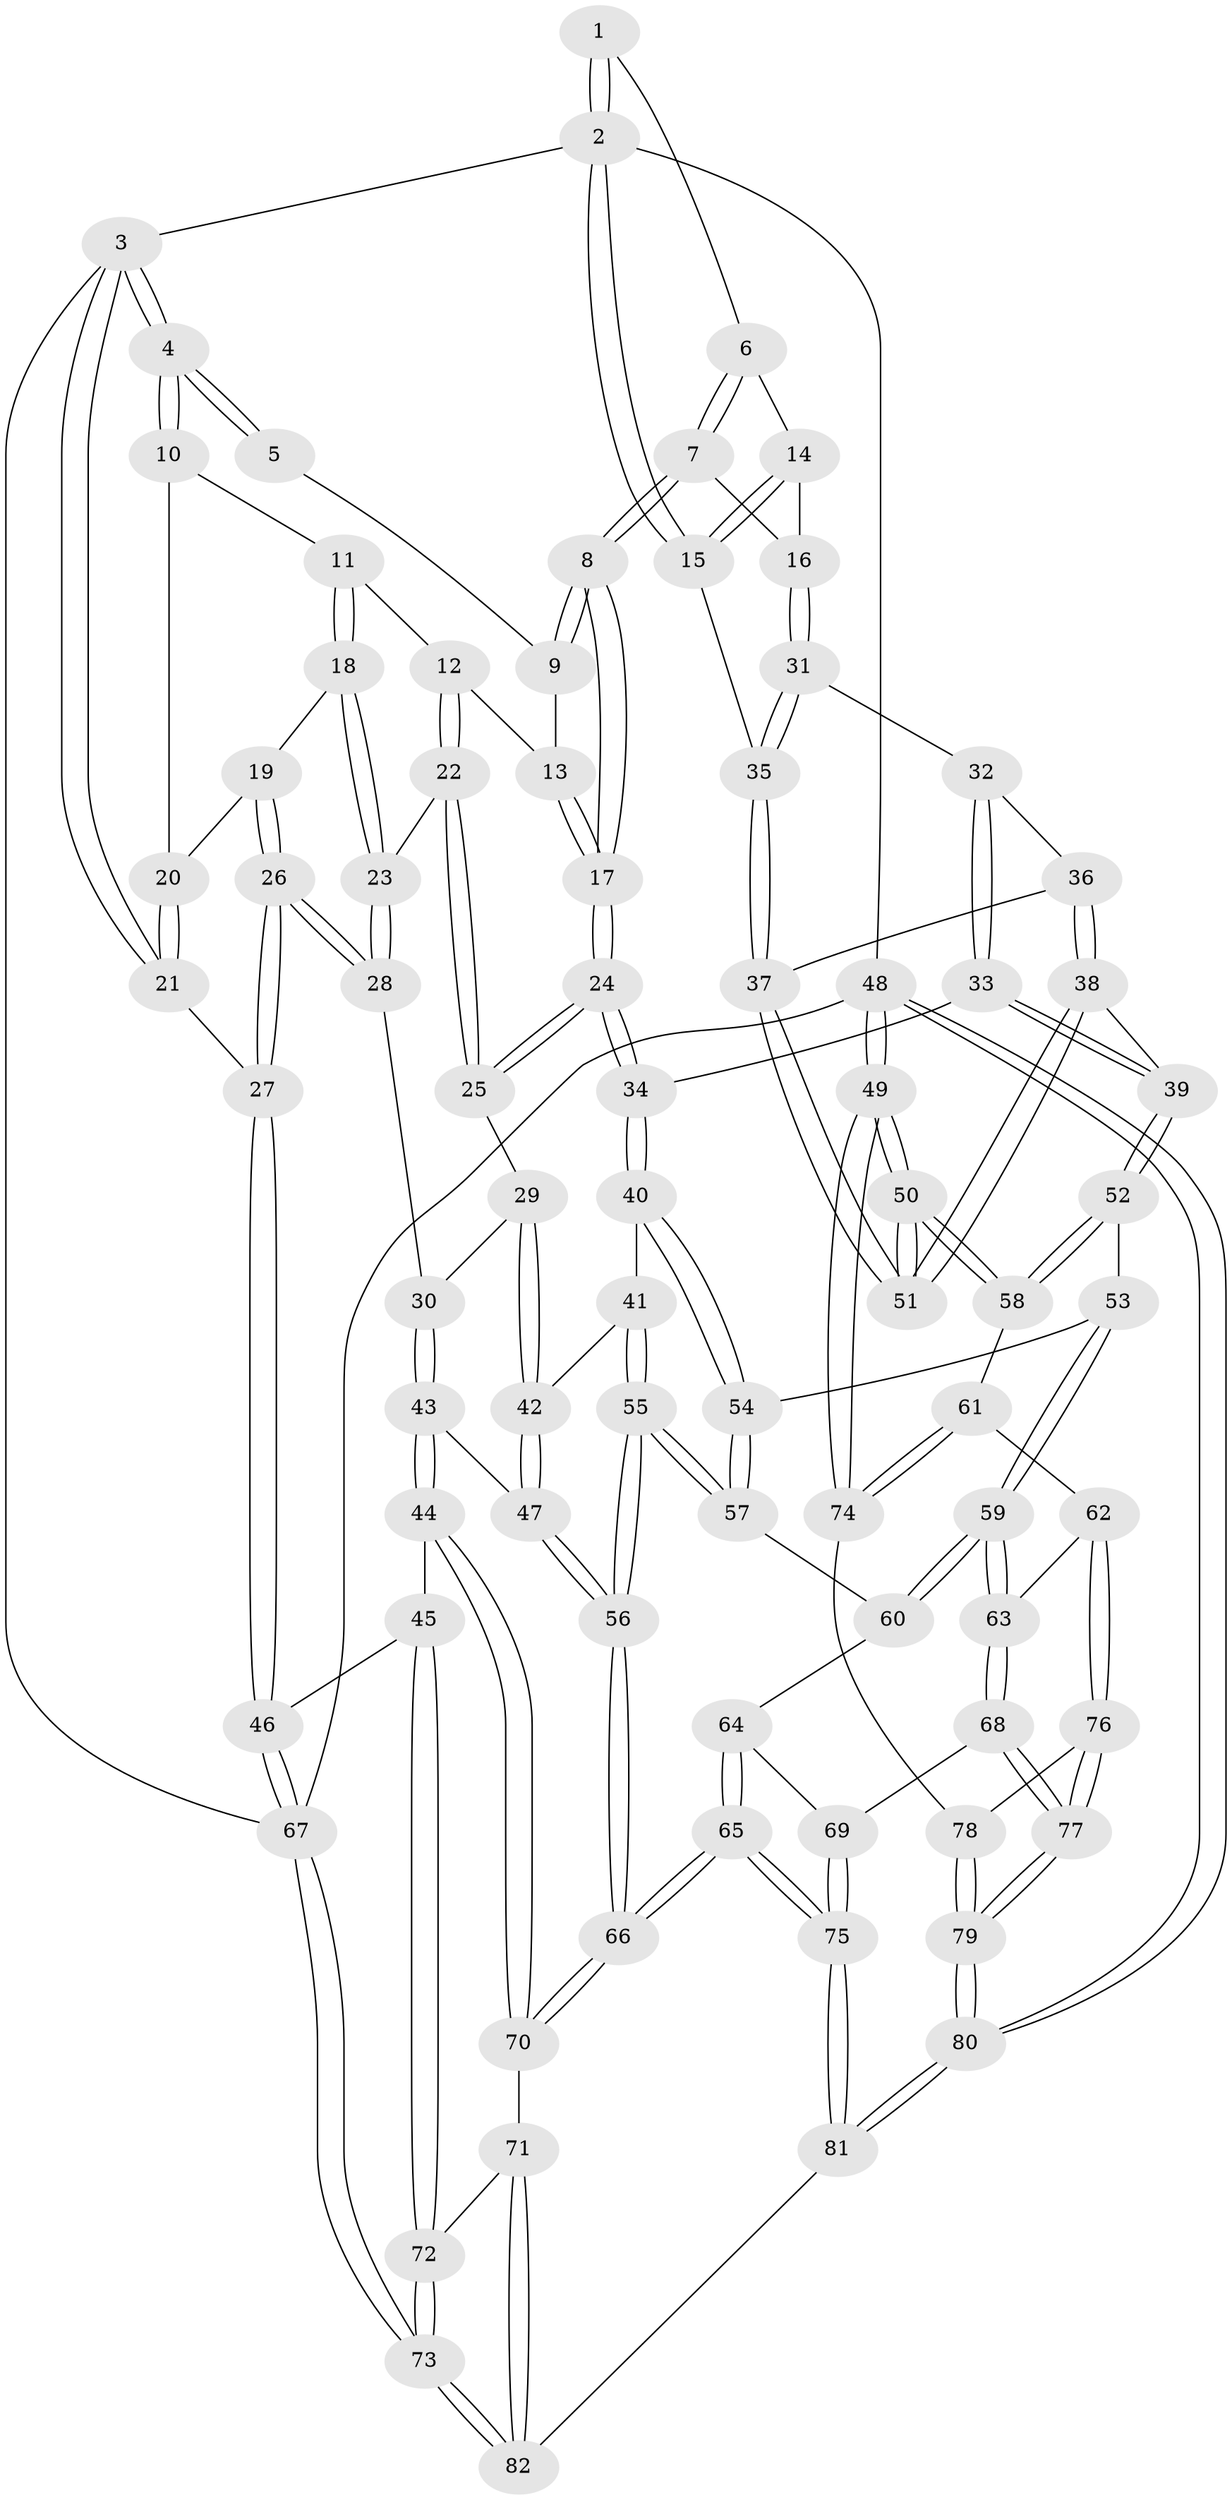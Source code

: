 // Generated by graph-tools (version 1.1) at 2025/03/03/09/25 03:03:17]
// undirected, 82 vertices, 202 edges
graph export_dot {
graph [start="1"]
  node [color=gray90,style=filled];
  1 [pos="+0.7176238653582167+0"];
  2 [pos="+1+0"];
  3 [pos="+0+0"];
  4 [pos="+0+0"];
  5 [pos="+0.5364018571358946+0"];
  6 [pos="+0.7782060042176113+0.033311574513886395"];
  7 [pos="+0.7791814381006776+0.25632279082764203"];
  8 [pos="+0.7314308662882817+0.27019711975426014"];
  9 [pos="+0.528018154663508+0"];
  10 [pos="+0+0"];
  11 [pos="+0.23054130881195023+0.11729897206604036"];
  12 [pos="+0.3309010254931791+0.14739483047760227"];
  13 [pos="+0.506272458250226+0"];
  14 [pos="+0.906018689699627+0.0913902519393239"];
  15 [pos="+1+0.09595371926862906"];
  16 [pos="+0.7950997023737072+0.2613830616017418"];
  17 [pos="+0.5979059178498377+0.3346882512971397"];
  18 [pos="+0.12642411349186566+0.24186866947719898"];
  19 [pos="+0.10601475969867967+0.24751151675307762"];
  20 [pos="+0.0843552571529243+0.2194772590820471"];
  21 [pos="+0+0.24402977223754724"];
  22 [pos="+0.3400171168901321+0.18603326127792036"];
  23 [pos="+0.2254372885621821+0.30049487929612767"];
  24 [pos="+0.578209524478667+0.3569320067667767"];
  25 [pos="+0.443240916977571+0.32011151598508136"];
  26 [pos="+0.009040004330604142+0.4217739178086075"];
  27 [pos="+0+0.4904029650193647"];
  28 [pos="+0.22179010893317078+0.42141164719871627"];
  29 [pos="+0.285812135328374+0.43772670539358116"];
  30 [pos="+0.2477104436288329+0.43744993638894625"];
  31 [pos="+0.806964421550852+0.2663173386682421"];
  32 [pos="+0.8566651566861446+0.38758504975770436"];
  33 [pos="+0.7953849378754544+0.5167101265871736"];
  34 [pos="+0.5878483779357447+0.4537788703022631"];
  35 [pos="+1+0.16783405319742675"];
  36 [pos="+0.934844830513654+0.4337122547084402"];
  37 [pos="+1+0.30588604338946185"];
  38 [pos="+0.9318998351589772+0.549228268604847"];
  39 [pos="+0.8567557001413854+0.6081970657148167"];
  40 [pos="+0.5760203195792065+0.48950464461082643"];
  41 [pos="+0.5465740689153653+0.510295940976903"];
  42 [pos="+0.3765567977314924+0.5529250818723462"];
  43 [pos="+0.19810119357520353+0.6588707428843878"];
  44 [pos="+0.18744310904133593+0.6648119641236849"];
  45 [pos="+0.11540219708611528+0.6642930178852262"];
  46 [pos="+0+0.5581844283298285"];
  47 [pos="+0.33446225041710764+0.657670549038664"];
  48 [pos="+1+1"];
  49 [pos="+1+0.8703123313126658"];
  50 [pos="+1+0.7667334237525243"];
  51 [pos="+1+0.5598156636593997"];
  52 [pos="+0.8546691742899176+0.6203890799342073"];
  53 [pos="+0.6915073388677356+0.6551295479334711"];
  54 [pos="+0.6119482308414829+0.5701362910169849"];
  55 [pos="+0.45734053134499547+0.7070297806428834"];
  56 [pos="+0.4151114821174986+0.741319526405339"];
  57 [pos="+0.5645880663806886+0.7020902040258057"];
  58 [pos="+0.8623883866220665+0.6398505446743318"];
  59 [pos="+0.6812429844261618+0.7206229530679611"];
  60 [pos="+0.5830084022528546+0.7246157912303393"];
  61 [pos="+0.8538768185610495+0.7704969830752886"];
  62 [pos="+0.8436494457555216+0.7810567036698283"];
  63 [pos="+0.6948410345777446+0.762145133374057"];
  64 [pos="+0.5777861777204624+0.7507352467220575"];
  65 [pos="+0.4655575483558525+0.9036533203479897"];
  66 [pos="+0.41938867443845596+0.8117255920499922"];
  67 [pos="+0+1"];
  68 [pos="+0.6672450089529024+0.8145737243707838"];
  69 [pos="+0.6621999475211727+0.8158275137950868"];
  70 [pos="+0.23541418806568118+0.8159980181969866"];
  71 [pos="+0.22290927054761217+0.8404810948599124"];
  72 [pos="+0.09450755888914267+0.8928184164337285"];
  73 [pos="+0+1"];
  74 [pos="+1+0.8667752781871483"];
  75 [pos="+0.46740903344149354+0.9101256951460598"];
  76 [pos="+0.8367177772258183+0.8136259180447986"];
  77 [pos="+0.7480027567390078+0.9424829626891292"];
  78 [pos="+0.9208205877254163+0.9333926186455942"];
  79 [pos="+0.7342240970705888+1"];
  80 [pos="+0.6991263731227905+1"];
  81 [pos="+0.4525926667324382+1"];
  82 [pos="+0.40169357639115666+1"];
  1 -- 2;
  1 -- 2;
  1 -- 6;
  2 -- 3;
  2 -- 15;
  2 -- 15;
  2 -- 48;
  3 -- 4;
  3 -- 4;
  3 -- 21;
  3 -- 21;
  3 -- 67;
  4 -- 5;
  4 -- 5;
  4 -- 10;
  4 -- 10;
  5 -- 9;
  6 -- 7;
  6 -- 7;
  6 -- 14;
  7 -- 8;
  7 -- 8;
  7 -- 16;
  8 -- 9;
  8 -- 9;
  8 -- 17;
  8 -- 17;
  9 -- 13;
  10 -- 11;
  10 -- 20;
  11 -- 12;
  11 -- 18;
  11 -- 18;
  12 -- 13;
  12 -- 22;
  12 -- 22;
  13 -- 17;
  13 -- 17;
  14 -- 15;
  14 -- 15;
  14 -- 16;
  15 -- 35;
  16 -- 31;
  16 -- 31;
  17 -- 24;
  17 -- 24;
  18 -- 19;
  18 -- 23;
  18 -- 23;
  19 -- 20;
  19 -- 26;
  19 -- 26;
  20 -- 21;
  20 -- 21;
  21 -- 27;
  22 -- 23;
  22 -- 25;
  22 -- 25;
  23 -- 28;
  23 -- 28;
  24 -- 25;
  24 -- 25;
  24 -- 34;
  24 -- 34;
  25 -- 29;
  26 -- 27;
  26 -- 27;
  26 -- 28;
  26 -- 28;
  27 -- 46;
  27 -- 46;
  28 -- 30;
  29 -- 30;
  29 -- 42;
  29 -- 42;
  30 -- 43;
  30 -- 43;
  31 -- 32;
  31 -- 35;
  31 -- 35;
  32 -- 33;
  32 -- 33;
  32 -- 36;
  33 -- 34;
  33 -- 39;
  33 -- 39;
  34 -- 40;
  34 -- 40;
  35 -- 37;
  35 -- 37;
  36 -- 37;
  36 -- 38;
  36 -- 38;
  37 -- 51;
  37 -- 51;
  38 -- 39;
  38 -- 51;
  38 -- 51;
  39 -- 52;
  39 -- 52;
  40 -- 41;
  40 -- 54;
  40 -- 54;
  41 -- 42;
  41 -- 55;
  41 -- 55;
  42 -- 47;
  42 -- 47;
  43 -- 44;
  43 -- 44;
  43 -- 47;
  44 -- 45;
  44 -- 70;
  44 -- 70;
  45 -- 46;
  45 -- 72;
  45 -- 72;
  46 -- 67;
  46 -- 67;
  47 -- 56;
  47 -- 56;
  48 -- 49;
  48 -- 49;
  48 -- 80;
  48 -- 80;
  48 -- 67;
  49 -- 50;
  49 -- 50;
  49 -- 74;
  49 -- 74;
  50 -- 51;
  50 -- 51;
  50 -- 58;
  50 -- 58;
  52 -- 53;
  52 -- 58;
  52 -- 58;
  53 -- 54;
  53 -- 59;
  53 -- 59;
  54 -- 57;
  54 -- 57;
  55 -- 56;
  55 -- 56;
  55 -- 57;
  55 -- 57;
  56 -- 66;
  56 -- 66;
  57 -- 60;
  58 -- 61;
  59 -- 60;
  59 -- 60;
  59 -- 63;
  59 -- 63;
  60 -- 64;
  61 -- 62;
  61 -- 74;
  61 -- 74;
  62 -- 63;
  62 -- 76;
  62 -- 76;
  63 -- 68;
  63 -- 68;
  64 -- 65;
  64 -- 65;
  64 -- 69;
  65 -- 66;
  65 -- 66;
  65 -- 75;
  65 -- 75;
  66 -- 70;
  66 -- 70;
  67 -- 73;
  67 -- 73;
  68 -- 69;
  68 -- 77;
  68 -- 77;
  69 -- 75;
  69 -- 75;
  70 -- 71;
  71 -- 72;
  71 -- 82;
  71 -- 82;
  72 -- 73;
  72 -- 73;
  73 -- 82;
  73 -- 82;
  74 -- 78;
  75 -- 81;
  75 -- 81;
  76 -- 77;
  76 -- 77;
  76 -- 78;
  77 -- 79;
  77 -- 79;
  78 -- 79;
  78 -- 79;
  79 -- 80;
  79 -- 80;
  80 -- 81;
  80 -- 81;
  81 -- 82;
}
